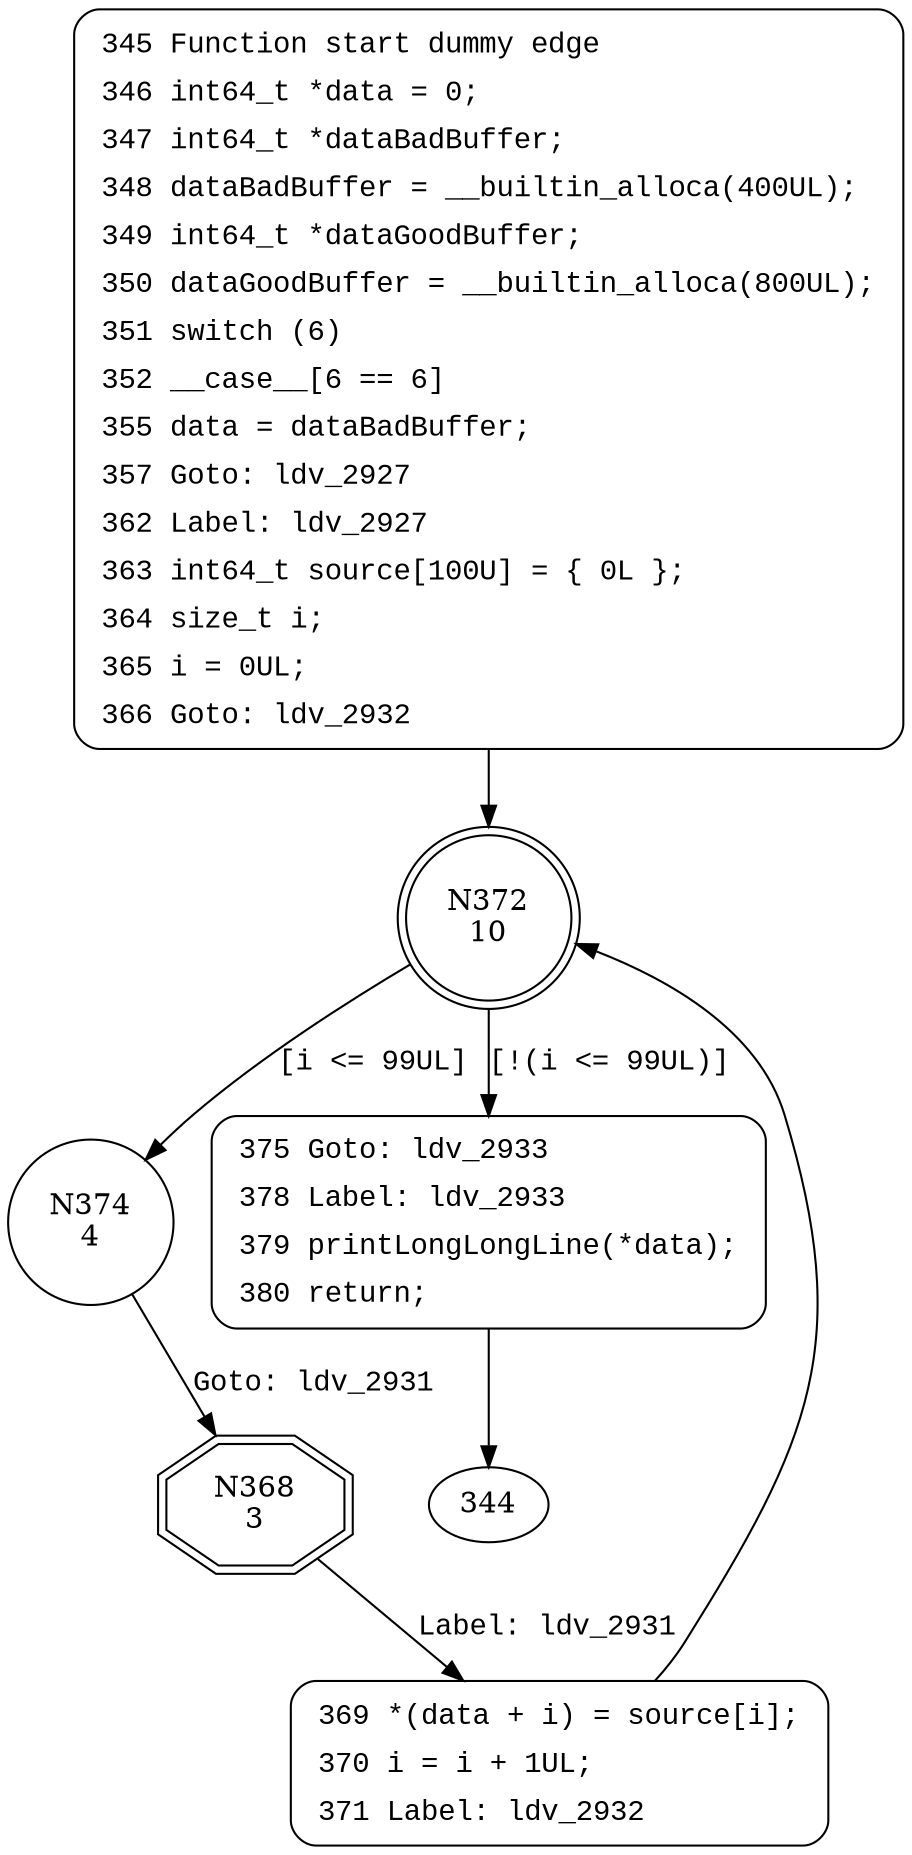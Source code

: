 digraph CWE121_Stack_Based_Buffer_Overflow__CWE805_int64_t_alloca_loop_15_bad {
372 [shape="doublecircle" label="N372\n10"]
374 [shape="circle" label="N374\n4"]
375 [shape="circle" label="N375\n9"]
368 [shape="doubleoctagon" label="N368\n3"]
369 [shape="circle" label="N369\n2"]
345 [style="filled,bold" penwidth="1" fillcolor="white" fontname="Courier New" shape="Mrecord" label=<<table border="0" cellborder="0" cellpadding="3" bgcolor="white"><tr><td align="right">345</td><td align="left">Function start dummy edge</td></tr><tr><td align="right">346</td><td align="left">int64_t *data = 0;</td></tr><tr><td align="right">347</td><td align="left">int64_t *dataBadBuffer;</td></tr><tr><td align="right">348</td><td align="left">dataBadBuffer = __builtin_alloca(400UL);</td></tr><tr><td align="right">349</td><td align="left">int64_t *dataGoodBuffer;</td></tr><tr><td align="right">350</td><td align="left">dataGoodBuffer = __builtin_alloca(800UL);</td></tr><tr><td align="right">351</td><td align="left">switch (6)</td></tr><tr><td align="right">352</td><td align="left">__case__[6 == 6]</td></tr><tr><td align="right">355</td><td align="left">data = dataBadBuffer;</td></tr><tr><td align="right">357</td><td align="left">Goto: ldv_2927</td></tr><tr><td align="right">362</td><td align="left">Label: ldv_2927</td></tr><tr><td align="right">363</td><td align="left">int64_t source[100U] = &#123; 0L &#125;;</td></tr><tr><td align="right">364</td><td align="left">size_t i;</td></tr><tr><td align="right">365</td><td align="left">i = 0UL;</td></tr><tr><td align="right">366</td><td align="left">Goto: ldv_2932</td></tr></table>>]
345 -> 372[label=""]
375 [style="filled,bold" penwidth="1" fillcolor="white" fontname="Courier New" shape="Mrecord" label=<<table border="0" cellborder="0" cellpadding="3" bgcolor="white"><tr><td align="right">375</td><td align="left">Goto: ldv_2933</td></tr><tr><td align="right">378</td><td align="left">Label: ldv_2933</td></tr><tr><td align="right">379</td><td align="left">printLongLongLine(*data);</td></tr><tr><td align="right">380</td><td align="left">return;</td></tr></table>>]
375 -> 344[label=""]
369 [style="filled,bold" penwidth="1" fillcolor="white" fontname="Courier New" shape="Mrecord" label=<<table border="0" cellborder="0" cellpadding="3" bgcolor="white"><tr><td align="right">369</td><td align="left">*(data + i) = source[i];</td></tr><tr><td align="right">370</td><td align="left">i = i + 1UL;</td></tr><tr><td align="right">371</td><td align="left">Label: ldv_2932</td></tr></table>>]
369 -> 372[label=""]
372 -> 374 [label="[i <= 99UL]" fontname="Courier New"]
372 -> 375 [label="[!(i <= 99UL)]" fontname="Courier New"]
374 -> 368 [label="Goto: ldv_2931" fontname="Courier New"]
368 -> 369 [label="Label: ldv_2931" fontname="Courier New"]
}